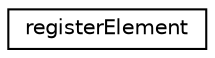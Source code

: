 digraph G
{
  edge [fontname="Helvetica",fontsize="10",labelfontname="Helvetica",labelfontsize="10"];
  node [fontname="Helvetica",fontsize="10",shape=record];
  rankdir=LR;
  Node1 [label="registerElement",height=0.2,width=0.4,color="black", fillcolor="white", style="filled",URL="$structregisterElement.html"];
}
